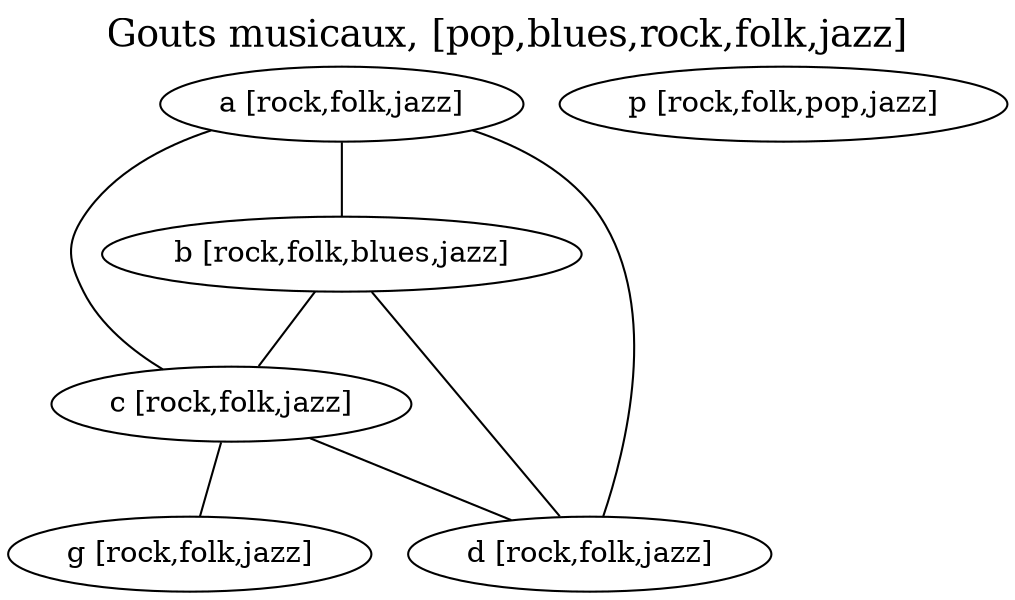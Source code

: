 Graph {
  labelloc=top;
  fontsize=18;
  label="Gouts musicaux, [pop,blues,rock,folk,jazz]";
  a [label="a [rock,folk,jazz]"];
  b [label="b [rock,folk,blues,jazz]"];
  c [label="c [rock,folk,jazz]"];
  d [label="d [rock,folk,jazz]"];
  g [label="g [rock,folk,jazz]"];
  p [label="p [rock,folk,pop,jazz]"];
  a -- b;
  a -- c;
  a -- d;
  b -- c;
  b -- d;
  c -- d;
  c -- g;
}
